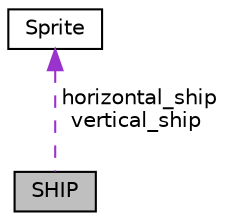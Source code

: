 digraph "SHIP"
{
 // LATEX_PDF_SIZE
  edge [fontname="Helvetica",fontsize="10",labelfontname="Helvetica",labelfontsize="10"];
  node [fontname="Helvetica",fontsize="10",shape=record];
  Node1 [label="SHIP",height=0.2,width=0.4,color="black", fillcolor="grey75", style="filled", fontcolor="black",tooltip="Structure representing a ship."];
  Node2 -> Node1 [dir="back",color="darkorchid3",fontsize="10",style="dashed",label=" horizontal_ship\nvertical_ship" ];
  Node2 [label="Sprite",height=0.2,width=0.4,color="black", fillcolor="white", style="filled",URL="$struct_sprite.html",tooltip="Structure representing a sprite."];
}
